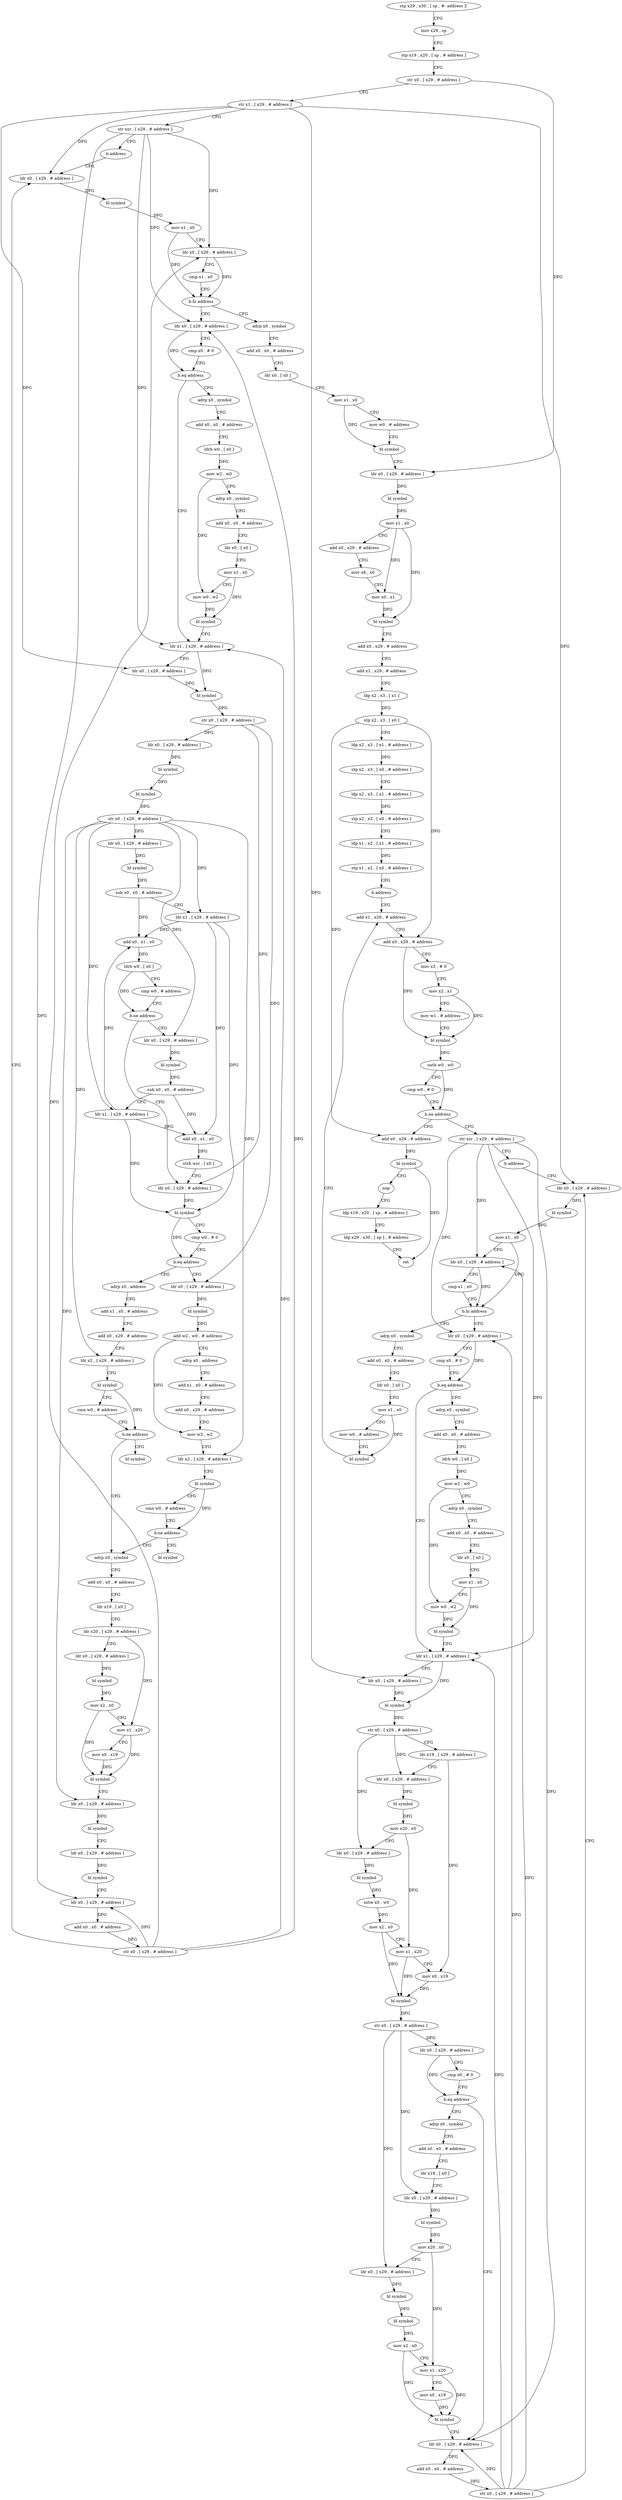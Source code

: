 digraph "func" {
"4220664" [label = "stp x29 , x30 , [ sp , #- address ]!" ]
"4220668" [label = "mov x29 , sp" ]
"4220672" [label = "stp x19 , x20 , [ sp , # address ]" ]
"4220676" [label = "str x0 , [ x29 , # address ]" ]
"4220680" [label = "str x1 , [ x29 , # address ]" ]
"4220684" [label = "str xzr , [ x29 , # address ]" ]
"4220688" [label = "b address" ]
"4221000" [label = "ldr x0 , [ x29 , # address ]" ]
"4221004" [label = "bl symbol" ]
"4221008" [label = "mov x1 , x0" ]
"4221012" [label = "ldr x0 , [ x29 , # address ]" ]
"4221016" [label = "cmp x1 , x0" ]
"4221020" [label = "b.hi address" ]
"4220692" [label = "ldr x0 , [ x29 , # address ]" ]
"4221024" [label = "adrp x0 , symbol" ]
"4220696" [label = "cmp x0 , # 0" ]
"4220700" [label = "b.eq address" ]
"4220744" [label = "ldr x1 , [ x29 , # address ]" ]
"4220704" [label = "adrp x0 , symbol" ]
"4221028" [label = "add x0 , x0 , # address" ]
"4221032" [label = "ldr x0 , [ x0 ]" ]
"4221036" [label = "mov x1 , x0" ]
"4221040" [label = "mov w0 , # address" ]
"4221044" [label = "bl symbol" ]
"4221048" [label = "ldr x0 , [ x29 , # address ]" ]
"4221052" [label = "bl symbol" ]
"4221056" [label = "mov x1 , x0" ]
"4221060" [label = "add x0 , x29 , # address" ]
"4221064" [label = "mov x8 , x0" ]
"4221068" [label = "mov x0 , x1" ]
"4221072" [label = "bl symbol" ]
"4221076" [label = "add x0 , x29 , # address" ]
"4221080" [label = "add x1 , x29 , # address" ]
"4221084" [label = "ldp x2 , x3 , [ x1 ]" ]
"4221088" [label = "stp x2 , x3 , [ x0 ]" ]
"4221092" [label = "ldp x2 , x3 , [ x1 , # address ]" ]
"4221096" [label = "stp x2 , x3 , [ x0 , # address ]" ]
"4221100" [label = "ldp x2 , x3 , [ x1 , # address ]" ]
"4221104" [label = "stp x2 , x3 , [ x0 , # address ]" ]
"4221108" [label = "ldp x1 , x2 , [ x1 , # address ]" ]
"4221112" [label = "stp x1 , x2 , [ x0 , # address ]" ]
"4221116" [label = "b address" ]
"4221368" [label = "add x1 , x29 , # address" ]
"4220748" [label = "ldr x0 , [ x29 , # address ]" ]
"4220752" [label = "bl symbol" ]
"4220756" [label = "str x0 , [ x29 , # address ]" ]
"4220760" [label = "ldr x0 , [ x29 , # address ]" ]
"4220764" [label = "bl symbol" ]
"4220768" [label = "bl symbol" ]
"4220772" [label = "str x0 , [ x29 , # address ]" ]
"4220776" [label = "ldr x0 , [ x29 , # address ]" ]
"4220780" [label = "bl symbol" ]
"4220784" [label = "sub x0 , x0 , # address" ]
"4220788" [label = "ldr x1 , [ x29 , # address ]" ]
"4220792" [label = "add x0 , x1 , x0" ]
"4220796" [label = "ldrb w0 , [ x0 ]" ]
"4220800" [label = "cmp w0 , # address" ]
"4220804" [label = "b.ne address" ]
"4220832" [label = "ldr x0 , [ x29 , # address ]" ]
"4220808" [label = "ldr x0 , [ x29 , # address ]" ]
"4220708" [label = "add x0 , x0 , # address" ]
"4220712" [label = "ldrb w0 , [ x0 ]" ]
"4220716" [label = "mov w2 , w0" ]
"4220720" [label = "adrp x0 , symbol" ]
"4220724" [label = "add x0 , x0 , # address" ]
"4220728" [label = "ldr x0 , [ x0 ]" ]
"4220732" [label = "mov x1 , x0" ]
"4220736" [label = "mov w0 , w2" ]
"4220740" [label = "bl symbol" ]
"4221372" [label = "add x0 , x29 , # address" ]
"4221376" [label = "mov x3 , # 0" ]
"4221380" [label = "mov x2 , x1" ]
"4221384" [label = "mov w1 , # address" ]
"4221388" [label = "bl symbol" ]
"4221392" [label = "uxtb w0 , w0" ]
"4221396" [label = "cmp w0 , # 0" ]
"4221400" [label = "b.ne address" ]
"4221120" [label = "str xzr , [ x29 , # address ]" ]
"4221404" [label = "add x0 , x29 , # address" ]
"4220836" [label = "bl symbol" ]
"4220840" [label = "cmp w0 , # 0" ]
"4220844" [label = "b.eq address" ]
"4220900" [label = "adrp x0 , address" ]
"4220848" [label = "ldr x0 , [ x29 , # address ]" ]
"4220812" [label = "bl symbol" ]
"4220816" [label = "sub x0 , x0 , # address" ]
"4220820" [label = "ldr x1 , [ x29 , # address ]" ]
"4220824" [label = "add x0 , x1 , x0" ]
"4220828" [label = "strb wzr , [ x0 ]" ]
"4221124" [label = "b address" ]
"4221320" [label = "ldr x0 , [ x29 , # address ]" ]
"4221408" [label = "bl symbol" ]
"4221412" [label = "nop" ]
"4221416" [label = "ldp x19 , x20 , [ sp , # address ]" ]
"4221420" [label = "ldp x29 , x30 , [ sp ] , # address" ]
"4221424" [label = "ret" ]
"4220904" [label = "add x1 , x0 , # address" ]
"4220908" [label = "add x0 , x29 , # address" ]
"4220912" [label = "ldr x2 , [ x29 , # address ]" ]
"4220916" [label = "bl symbol" ]
"4220920" [label = "cmn w0 , # address" ]
"4220924" [label = "b.ne address" ]
"4220932" [label = "adrp x0 , symbol" ]
"4220928" [label = "bl symbol" ]
"4220852" [label = "bl symbol" ]
"4220856" [label = "add w2 , w0 , # address" ]
"4220860" [label = "adrp x0 , address" ]
"4220864" [label = "add x1 , x0 , # address" ]
"4220868" [label = "add x0 , x29 , # address" ]
"4220872" [label = "mov w3 , w2" ]
"4220876" [label = "ldr x2 , [ x29 , # address ]" ]
"4220880" [label = "bl symbol" ]
"4220884" [label = "cmn w0 , # address" ]
"4220888" [label = "b.ne address" ]
"4220892" [label = "bl symbol" ]
"4221324" [label = "bl symbol" ]
"4221328" [label = "mov x1 , x0" ]
"4221332" [label = "ldr x0 , [ x29 , # address ]" ]
"4221336" [label = "cmp x1 , x0" ]
"4221340" [label = "b.hi address" ]
"4221128" [label = "ldr x0 , [ x29 , # address ]" ]
"4221344" [label = "adrp x0 , symbol" ]
"4220936" [label = "add x0 , x0 , # address" ]
"4220940" [label = "ldr x19 , [ x0 ]" ]
"4220944" [label = "ldr x20 , [ x29 , # address ]" ]
"4220948" [label = "ldr x0 , [ x29 , # address ]" ]
"4220952" [label = "bl symbol" ]
"4220956" [label = "mov x2 , x0" ]
"4220960" [label = "mov x1 , x20" ]
"4220964" [label = "mov x0 , x19" ]
"4220968" [label = "bl symbol" ]
"4220972" [label = "ldr x0 , [ x29 , # address ]" ]
"4220976" [label = "bl symbol" ]
"4220980" [label = "ldr x0 , [ x29 , # address ]" ]
"4220984" [label = "bl symbol" ]
"4220988" [label = "ldr x0 , [ x29 , # address ]" ]
"4220992" [label = "add x0 , x0 , # address" ]
"4220996" [label = "str x0 , [ x29 , # address ]" ]
"4221132" [label = "cmp x0 , # 0" ]
"4221136" [label = "b.eq address" ]
"4221180" [label = "ldr x1 , [ x29 , # address ]" ]
"4221140" [label = "adrp x0 , symbol" ]
"4221348" [label = "add x0 , x0 , # address" ]
"4221352" [label = "ldr x0 , [ x0 ]" ]
"4221356" [label = "mov x1 , x0" ]
"4221360" [label = "mov w0 , # address" ]
"4221364" [label = "bl symbol" ]
"4221184" [label = "ldr x0 , [ x29 , # address ]" ]
"4221188" [label = "bl symbol" ]
"4221192" [label = "str x0 , [ x29 , # address ]" ]
"4221196" [label = "ldr x19 , [ x29 , # address ]" ]
"4221200" [label = "ldr x0 , [ x29 , # address ]" ]
"4221204" [label = "bl symbol" ]
"4221208" [label = "mov x20 , x0" ]
"4221212" [label = "ldr x0 , [ x29 , # address ]" ]
"4221216" [label = "bl symbol" ]
"4221220" [label = "sxtw x0 , w0" ]
"4221224" [label = "mov x2 , x0" ]
"4221228" [label = "mov x1 , x20" ]
"4221232" [label = "mov x0 , x19" ]
"4221236" [label = "bl symbol" ]
"4221240" [label = "str x0 , [ x29 , # address ]" ]
"4221244" [label = "ldr x0 , [ x29 , # address ]" ]
"4221248" [label = "cmp x0 , # 0" ]
"4221252" [label = "b.eq address" ]
"4221308" [label = "ldr x0 , [ x29 , # address ]" ]
"4221256" [label = "adrp x0 , symbol" ]
"4221144" [label = "add x0 , x0 , # address" ]
"4221148" [label = "ldrb w0 , [ x0 ]" ]
"4221152" [label = "mov w2 , w0" ]
"4221156" [label = "adrp x0 , symbol" ]
"4221160" [label = "add x0 , x0 , # address" ]
"4221164" [label = "ldr x0 , [ x0 ]" ]
"4221168" [label = "mov x1 , x0" ]
"4221172" [label = "mov w0 , w2" ]
"4221176" [label = "bl symbol" ]
"4221312" [label = "add x0 , x0 , # address" ]
"4221316" [label = "str x0 , [ x29 , # address ]" ]
"4221260" [label = "add x0 , x0 , # address" ]
"4221264" [label = "ldr x19 , [ x0 ]" ]
"4221268" [label = "ldr x0 , [ x29 , # address ]" ]
"4221272" [label = "bl symbol" ]
"4221276" [label = "mov x20 , x0" ]
"4221280" [label = "ldr x0 , [ x29 , # address ]" ]
"4221284" [label = "bl symbol" ]
"4221288" [label = "bl symbol" ]
"4221292" [label = "mov x2 , x0" ]
"4221296" [label = "mov x1 , x20" ]
"4221300" [label = "mov x0 , x19" ]
"4221304" [label = "bl symbol" ]
"4220664" -> "4220668" [ label = "CFG" ]
"4220668" -> "4220672" [ label = "CFG" ]
"4220672" -> "4220676" [ label = "CFG" ]
"4220676" -> "4220680" [ label = "CFG" ]
"4220676" -> "4221048" [ label = "DFG" ]
"4220680" -> "4220684" [ label = "CFG" ]
"4220680" -> "4221000" [ label = "DFG" ]
"4220680" -> "4220748" [ label = "DFG" ]
"4220680" -> "4221320" [ label = "DFG" ]
"4220680" -> "4221184" [ label = "DFG" ]
"4220684" -> "4220688" [ label = "CFG" ]
"4220684" -> "4221012" [ label = "DFG" ]
"4220684" -> "4220692" [ label = "DFG" ]
"4220684" -> "4220744" [ label = "DFG" ]
"4220684" -> "4220988" [ label = "DFG" ]
"4220688" -> "4221000" [ label = "CFG" ]
"4221000" -> "4221004" [ label = "DFG" ]
"4221004" -> "4221008" [ label = "DFG" ]
"4221008" -> "4221012" [ label = "CFG" ]
"4221008" -> "4221020" [ label = "DFG" ]
"4221012" -> "4221016" [ label = "CFG" ]
"4221012" -> "4221020" [ label = "DFG" ]
"4221016" -> "4221020" [ label = "CFG" ]
"4221020" -> "4220692" [ label = "CFG" ]
"4221020" -> "4221024" [ label = "CFG" ]
"4220692" -> "4220696" [ label = "CFG" ]
"4220692" -> "4220700" [ label = "DFG" ]
"4221024" -> "4221028" [ label = "CFG" ]
"4220696" -> "4220700" [ label = "CFG" ]
"4220700" -> "4220744" [ label = "CFG" ]
"4220700" -> "4220704" [ label = "CFG" ]
"4220744" -> "4220748" [ label = "CFG" ]
"4220744" -> "4220752" [ label = "DFG" ]
"4220704" -> "4220708" [ label = "CFG" ]
"4221028" -> "4221032" [ label = "CFG" ]
"4221032" -> "4221036" [ label = "CFG" ]
"4221036" -> "4221040" [ label = "CFG" ]
"4221036" -> "4221044" [ label = "DFG" ]
"4221040" -> "4221044" [ label = "CFG" ]
"4221044" -> "4221048" [ label = "CFG" ]
"4221048" -> "4221052" [ label = "DFG" ]
"4221052" -> "4221056" [ label = "DFG" ]
"4221056" -> "4221060" [ label = "CFG" ]
"4221056" -> "4221068" [ label = "DFG" ]
"4221056" -> "4221072" [ label = "DFG" ]
"4221060" -> "4221064" [ label = "CFG" ]
"4221064" -> "4221068" [ label = "CFG" ]
"4221068" -> "4221072" [ label = "DFG" ]
"4221072" -> "4221076" [ label = "CFG" ]
"4221076" -> "4221080" [ label = "CFG" ]
"4221080" -> "4221084" [ label = "CFG" ]
"4221084" -> "4221088" [ label = "DFG" ]
"4221088" -> "4221092" [ label = "CFG" ]
"4221088" -> "4221372" [ label = "DFG" ]
"4221088" -> "4221404" [ label = "DFG" ]
"4221092" -> "4221096" [ label = "DFG" ]
"4221096" -> "4221100" [ label = "CFG" ]
"4221100" -> "4221104" [ label = "DFG" ]
"4221104" -> "4221108" [ label = "CFG" ]
"4221108" -> "4221112" [ label = "DFG" ]
"4221112" -> "4221116" [ label = "CFG" ]
"4221116" -> "4221368" [ label = "CFG" ]
"4221368" -> "4221372" [ label = "CFG" ]
"4220748" -> "4220752" [ label = "DFG" ]
"4220752" -> "4220756" [ label = "DFG" ]
"4220756" -> "4220760" [ label = "DFG" ]
"4220756" -> "4220832" [ label = "DFG" ]
"4220756" -> "4220848" [ label = "DFG" ]
"4220760" -> "4220764" [ label = "DFG" ]
"4220764" -> "4220768" [ label = "DFG" ]
"4220768" -> "4220772" [ label = "DFG" ]
"4220772" -> "4220776" [ label = "DFG" ]
"4220772" -> "4220788" [ label = "DFG" ]
"4220772" -> "4220808" [ label = "DFG" ]
"4220772" -> "4220820" [ label = "DFG" ]
"4220772" -> "4220912" [ label = "DFG" ]
"4220772" -> "4220876" [ label = "DFG" ]
"4220772" -> "4220972" [ label = "DFG" ]
"4220776" -> "4220780" [ label = "DFG" ]
"4220780" -> "4220784" [ label = "DFG" ]
"4220784" -> "4220788" [ label = "CFG" ]
"4220784" -> "4220792" [ label = "DFG" ]
"4220788" -> "4220792" [ label = "DFG" ]
"4220788" -> "4220836" [ label = "DFG" ]
"4220788" -> "4220824" [ label = "DFG" ]
"4220792" -> "4220796" [ label = "DFG" ]
"4220796" -> "4220800" [ label = "CFG" ]
"4220796" -> "4220804" [ label = "DFG" ]
"4220800" -> "4220804" [ label = "CFG" ]
"4220804" -> "4220832" [ label = "CFG" ]
"4220804" -> "4220808" [ label = "CFG" ]
"4220832" -> "4220836" [ label = "DFG" ]
"4220808" -> "4220812" [ label = "DFG" ]
"4220708" -> "4220712" [ label = "CFG" ]
"4220712" -> "4220716" [ label = "DFG" ]
"4220716" -> "4220720" [ label = "CFG" ]
"4220716" -> "4220736" [ label = "DFG" ]
"4220720" -> "4220724" [ label = "CFG" ]
"4220724" -> "4220728" [ label = "CFG" ]
"4220728" -> "4220732" [ label = "CFG" ]
"4220732" -> "4220736" [ label = "CFG" ]
"4220732" -> "4220740" [ label = "DFG" ]
"4220736" -> "4220740" [ label = "DFG" ]
"4220740" -> "4220744" [ label = "CFG" ]
"4221372" -> "4221376" [ label = "CFG" ]
"4221372" -> "4221388" [ label = "DFG" ]
"4221376" -> "4221380" [ label = "CFG" ]
"4221380" -> "4221384" [ label = "CFG" ]
"4221380" -> "4221388" [ label = "DFG" ]
"4221384" -> "4221388" [ label = "CFG" ]
"4221388" -> "4221392" [ label = "DFG" ]
"4221392" -> "4221396" [ label = "CFG" ]
"4221392" -> "4221400" [ label = "DFG" ]
"4221396" -> "4221400" [ label = "CFG" ]
"4221400" -> "4221120" [ label = "CFG" ]
"4221400" -> "4221404" [ label = "CFG" ]
"4221120" -> "4221124" [ label = "CFG" ]
"4221120" -> "4221332" [ label = "DFG" ]
"4221120" -> "4221128" [ label = "DFG" ]
"4221120" -> "4221180" [ label = "DFG" ]
"4221120" -> "4221308" [ label = "DFG" ]
"4221404" -> "4221408" [ label = "DFG" ]
"4220836" -> "4220840" [ label = "CFG" ]
"4220836" -> "4220844" [ label = "DFG" ]
"4220840" -> "4220844" [ label = "CFG" ]
"4220844" -> "4220900" [ label = "CFG" ]
"4220844" -> "4220848" [ label = "CFG" ]
"4220900" -> "4220904" [ label = "CFG" ]
"4220848" -> "4220852" [ label = "DFG" ]
"4220812" -> "4220816" [ label = "DFG" ]
"4220816" -> "4220820" [ label = "CFG" ]
"4220816" -> "4220824" [ label = "DFG" ]
"4220820" -> "4220824" [ label = "DFG" ]
"4220820" -> "4220836" [ label = "DFG" ]
"4220820" -> "4220792" [ label = "DFG" ]
"4220824" -> "4220828" [ label = "DFG" ]
"4220828" -> "4220832" [ label = "CFG" ]
"4221124" -> "4221320" [ label = "CFG" ]
"4221320" -> "4221324" [ label = "DFG" ]
"4221408" -> "4221412" [ label = "CFG" ]
"4221408" -> "4221424" [ label = "DFG" ]
"4221412" -> "4221416" [ label = "CFG" ]
"4221416" -> "4221420" [ label = "CFG" ]
"4221420" -> "4221424" [ label = "CFG" ]
"4220904" -> "4220908" [ label = "CFG" ]
"4220908" -> "4220912" [ label = "CFG" ]
"4220912" -> "4220916" [ label = "CFG" ]
"4220916" -> "4220920" [ label = "CFG" ]
"4220916" -> "4220924" [ label = "DFG" ]
"4220920" -> "4220924" [ label = "CFG" ]
"4220924" -> "4220932" [ label = "CFG" ]
"4220924" -> "4220928" [ label = "CFG" ]
"4220932" -> "4220936" [ label = "CFG" ]
"4220852" -> "4220856" [ label = "DFG" ]
"4220856" -> "4220860" [ label = "CFG" ]
"4220856" -> "4220872" [ label = "DFG" ]
"4220860" -> "4220864" [ label = "CFG" ]
"4220864" -> "4220868" [ label = "CFG" ]
"4220868" -> "4220872" [ label = "CFG" ]
"4220872" -> "4220876" [ label = "CFG" ]
"4220876" -> "4220880" [ label = "CFG" ]
"4220880" -> "4220884" [ label = "CFG" ]
"4220880" -> "4220888" [ label = "DFG" ]
"4220884" -> "4220888" [ label = "CFG" ]
"4220888" -> "4220932" [ label = "CFG" ]
"4220888" -> "4220892" [ label = "CFG" ]
"4221324" -> "4221328" [ label = "DFG" ]
"4221328" -> "4221332" [ label = "CFG" ]
"4221328" -> "4221340" [ label = "DFG" ]
"4221332" -> "4221336" [ label = "CFG" ]
"4221332" -> "4221340" [ label = "DFG" ]
"4221336" -> "4221340" [ label = "CFG" ]
"4221340" -> "4221128" [ label = "CFG" ]
"4221340" -> "4221344" [ label = "CFG" ]
"4221128" -> "4221132" [ label = "CFG" ]
"4221128" -> "4221136" [ label = "DFG" ]
"4221344" -> "4221348" [ label = "CFG" ]
"4220936" -> "4220940" [ label = "CFG" ]
"4220940" -> "4220944" [ label = "CFG" ]
"4220944" -> "4220948" [ label = "CFG" ]
"4220944" -> "4220960" [ label = "DFG" ]
"4220948" -> "4220952" [ label = "DFG" ]
"4220952" -> "4220956" [ label = "DFG" ]
"4220956" -> "4220960" [ label = "CFG" ]
"4220956" -> "4220968" [ label = "DFG" ]
"4220960" -> "4220964" [ label = "CFG" ]
"4220960" -> "4220968" [ label = "DFG" ]
"4220964" -> "4220968" [ label = "DFG" ]
"4220968" -> "4220972" [ label = "CFG" ]
"4220972" -> "4220976" [ label = "DFG" ]
"4220976" -> "4220980" [ label = "CFG" ]
"4220980" -> "4220984" [ label = "DFG" ]
"4220984" -> "4220988" [ label = "CFG" ]
"4220988" -> "4220992" [ label = "DFG" ]
"4220992" -> "4220996" [ label = "DFG" ]
"4220996" -> "4221000" [ label = "CFG" ]
"4220996" -> "4221012" [ label = "DFG" ]
"4220996" -> "4220692" [ label = "DFG" ]
"4220996" -> "4220744" [ label = "DFG" ]
"4220996" -> "4220988" [ label = "DFG" ]
"4221132" -> "4221136" [ label = "CFG" ]
"4221136" -> "4221180" [ label = "CFG" ]
"4221136" -> "4221140" [ label = "CFG" ]
"4221180" -> "4221184" [ label = "CFG" ]
"4221180" -> "4221188" [ label = "DFG" ]
"4221140" -> "4221144" [ label = "CFG" ]
"4221348" -> "4221352" [ label = "CFG" ]
"4221352" -> "4221356" [ label = "CFG" ]
"4221356" -> "4221360" [ label = "CFG" ]
"4221356" -> "4221364" [ label = "DFG" ]
"4221360" -> "4221364" [ label = "CFG" ]
"4221364" -> "4221368" [ label = "CFG" ]
"4221184" -> "4221188" [ label = "DFG" ]
"4221188" -> "4221192" [ label = "DFG" ]
"4221192" -> "4221196" [ label = "CFG" ]
"4221192" -> "4221200" [ label = "DFG" ]
"4221192" -> "4221212" [ label = "DFG" ]
"4221196" -> "4221200" [ label = "CFG" ]
"4221196" -> "4221232" [ label = "DFG" ]
"4221200" -> "4221204" [ label = "DFG" ]
"4221204" -> "4221208" [ label = "DFG" ]
"4221208" -> "4221212" [ label = "CFG" ]
"4221208" -> "4221228" [ label = "DFG" ]
"4221212" -> "4221216" [ label = "DFG" ]
"4221216" -> "4221220" [ label = "DFG" ]
"4221220" -> "4221224" [ label = "DFG" ]
"4221224" -> "4221228" [ label = "CFG" ]
"4221224" -> "4221236" [ label = "DFG" ]
"4221228" -> "4221232" [ label = "CFG" ]
"4221228" -> "4221236" [ label = "DFG" ]
"4221232" -> "4221236" [ label = "DFG" ]
"4221236" -> "4221240" [ label = "DFG" ]
"4221240" -> "4221244" [ label = "DFG" ]
"4221240" -> "4221268" [ label = "DFG" ]
"4221240" -> "4221280" [ label = "DFG" ]
"4221244" -> "4221248" [ label = "CFG" ]
"4221244" -> "4221252" [ label = "DFG" ]
"4221248" -> "4221252" [ label = "CFG" ]
"4221252" -> "4221308" [ label = "CFG" ]
"4221252" -> "4221256" [ label = "CFG" ]
"4221308" -> "4221312" [ label = "DFG" ]
"4221256" -> "4221260" [ label = "CFG" ]
"4221144" -> "4221148" [ label = "CFG" ]
"4221148" -> "4221152" [ label = "DFG" ]
"4221152" -> "4221156" [ label = "CFG" ]
"4221152" -> "4221172" [ label = "DFG" ]
"4221156" -> "4221160" [ label = "CFG" ]
"4221160" -> "4221164" [ label = "CFG" ]
"4221164" -> "4221168" [ label = "CFG" ]
"4221168" -> "4221172" [ label = "CFG" ]
"4221168" -> "4221176" [ label = "DFG" ]
"4221172" -> "4221176" [ label = "DFG" ]
"4221176" -> "4221180" [ label = "CFG" ]
"4221312" -> "4221316" [ label = "DFG" ]
"4221316" -> "4221320" [ label = "CFG" ]
"4221316" -> "4221332" [ label = "DFG" ]
"4221316" -> "4221128" [ label = "DFG" ]
"4221316" -> "4221180" [ label = "DFG" ]
"4221316" -> "4221308" [ label = "DFG" ]
"4221260" -> "4221264" [ label = "CFG" ]
"4221264" -> "4221268" [ label = "CFG" ]
"4221268" -> "4221272" [ label = "DFG" ]
"4221272" -> "4221276" [ label = "DFG" ]
"4221276" -> "4221280" [ label = "CFG" ]
"4221276" -> "4221296" [ label = "DFG" ]
"4221280" -> "4221284" [ label = "DFG" ]
"4221284" -> "4221288" [ label = "DFG" ]
"4221288" -> "4221292" [ label = "DFG" ]
"4221292" -> "4221296" [ label = "CFG" ]
"4221292" -> "4221304" [ label = "DFG" ]
"4221296" -> "4221300" [ label = "CFG" ]
"4221296" -> "4221304" [ label = "DFG" ]
"4221300" -> "4221304" [ label = "DFG" ]
"4221304" -> "4221308" [ label = "CFG" ]
}
